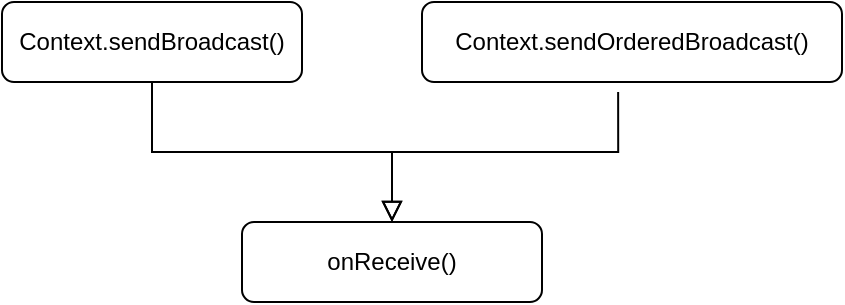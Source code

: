 <mxfile version="15.0.3" type="device"><diagram id="C5RBs43oDa-KdzZeNtuy" name="Page-1"><mxGraphModel dx="1422" dy="837" grid="1" gridSize="10" guides="1" tooltips="1" connect="1" arrows="1" fold="1" page="1" pageScale="1" pageWidth="827" pageHeight="1169" math="0" shadow="0"><root><mxCell id="WIyWlLk6GJQsqaUBKTNV-0"/><mxCell id="WIyWlLk6GJQsqaUBKTNV-1" parent="WIyWlLk6GJQsqaUBKTNV-0"/><mxCell id="WIyWlLk6GJQsqaUBKTNV-2" value="" style="rounded=0;html=1;jettySize=auto;orthogonalLoop=1;fontSize=11;endArrow=block;endFill=0;endSize=8;strokeWidth=1;shadow=0;labelBackgroundColor=none;edgeStyle=orthogonalEdgeStyle;entryX=0.5;entryY=0;entryDx=0;entryDy=0;" parent="WIyWlLk6GJQsqaUBKTNV-1" source="WIyWlLk6GJQsqaUBKTNV-3" target="h68rxtfNVK4Hc2ce_YJL-1" edge="1"><mxGeometry relative="1" as="geometry"><mxPoint x="235" y="170" as="targetPoint"/></mxGeometry></mxCell><mxCell id="WIyWlLk6GJQsqaUBKTNV-3" value="Context.sendBroadcast()" style="rounded=1;whiteSpace=wrap;html=1;fontSize=12;glass=0;strokeWidth=1;shadow=0;" parent="WIyWlLk6GJQsqaUBKTNV-1" vertex="1"><mxGeometry x="160" y="80" width="150" height="40" as="geometry"/></mxCell><mxCell id="h68rxtfNVK4Hc2ce_YJL-0" value="Context.sendOrderedBroadcast()" style="rounded=1;whiteSpace=wrap;html=1;fontSize=12;glass=0;strokeWidth=1;shadow=0;" vertex="1" parent="WIyWlLk6GJQsqaUBKTNV-1"><mxGeometry x="370" y="80" width="210" height="40" as="geometry"/></mxCell><mxCell id="h68rxtfNVK4Hc2ce_YJL-1" value="onReceive()" style="rounded=1;whiteSpace=wrap;html=1;fontSize=12;glass=0;strokeWidth=1;shadow=0;" vertex="1" parent="WIyWlLk6GJQsqaUBKTNV-1"><mxGeometry x="280" y="190" width="150" height="40" as="geometry"/></mxCell><mxCell id="h68rxtfNVK4Hc2ce_YJL-2" value="" style="rounded=0;html=1;jettySize=auto;orthogonalLoop=1;fontSize=11;endArrow=block;endFill=0;endSize=8;strokeWidth=1;shadow=0;labelBackgroundColor=none;edgeStyle=orthogonalEdgeStyle;entryX=0.5;entryY=0;entryDx=0;entryDy=0;exitX=0.467;exitY=1.125;exitDx=0;exitDy=0;exitPerimeter=0;" edge="1" parent="WIyWlLk6GJQsqaUBKTNV-1" source="h68rxtfNVK4Hc2ce_YJL-0" target="h68rxtfNVK4Hc2ce_YJL-1"><mxGeometry relative="1" as="geometry"><mxPoint x="530" y="200" as="sourcePoint"/><mxPoint x="650" y="270" as="targetPoint"/></mxGeometry></mxCell></root></mxGraphModel></diagram></mxfile>